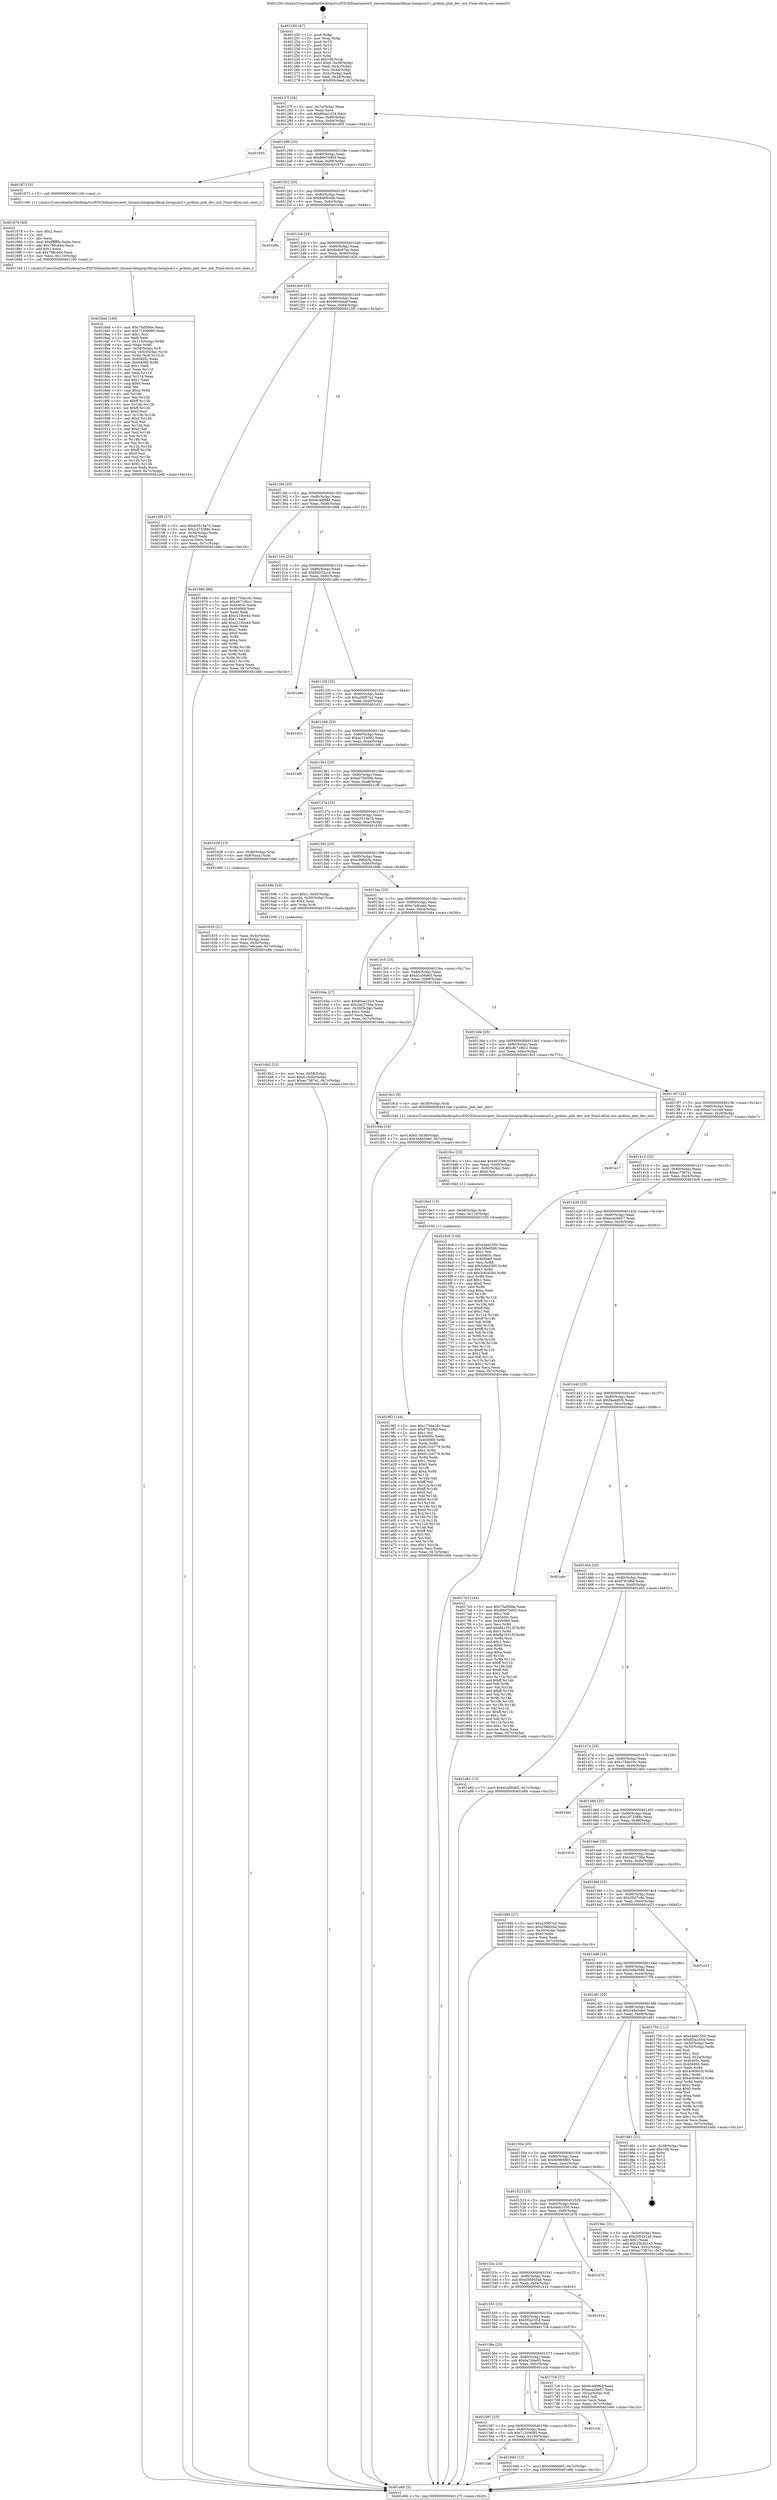 digraph "0x401250" {
  label = "0x401250 (/mnt/c/Users/mathe/Desktop/tcc/POCII/binaries/extr_linuxarchmipspcifixup-loongson3.c_pcibios_plat_dev_init_Final-ollvm.out::main(0))"
  labelloc = "t"
  node[shape=record]

  Entry [label="",width=0.3,height=0.3,shape=circle,fillcolor=black,style=filled]
  "0x40127f" [label="{
     0x40127f [26]\l
     | [instrs]\l
     &nbsp;&nbsp;0x40127f \<+3\>: mov -0x7c(%rbp),%eax\l
     &nbsp;&nbsp;0x401282 \<+2\>: mov %eax,%ecx\l
     &nbsp;&nbsp;0x401284 \<+6\>: sub $0x80ae1024,%ecx\l
     &nbsp;&nbsp;0x40128a \<+3\>: mov %eax,-0x80(%rbp)\l
     &nbsp;&nbsp;0x40128d \<+6\>: mov %ecx,-0x84(%rbp)\l
     &nbsp;&nbsp;0x401293 \<+6\>: je 0000000000401665 \<main+0x415\>\l
  }"]
  "0x401665" [label="{
     0x401665\l
  }", style=dashed]
  "0x401299" [label="{
     0x401299 [25]\l
     | [instrs]\l
     &nbsp;&nbsp;0x401299 \<+5\>: jmp 000000000040129e \<main+0x4e\>\l
     &nbsp;&nbsp;0x40129e \<+3\>: mov -0x80(%rbp),%eax\l
     &nbsp;&nbsp;0x4012a1 \<+5\>: sub $0x86d70d03,%eax\l
     &nbsp;&nbsp;0x4012a6 \<+6\>: mov %eax,-0x88(%rbp)\l
     &nbsp;&nbsp;0x4012ac \<+6\>: je 0000000000401873 \<main+0x623\>\l
  }"]
  Exit [label="",width=0.3,height=0.3,shape=circle,fillcolor=black,style=filled,peripheries=2]
  "0x401873" [label="{
     0x401873 [5]\l
     | [instrs]\l
     &nbsp;&nbsp;0x401873 \<+5\>: call 0000000000401160 \<next_i\>\l
     | [calls]\l
     &nbsp;&nbsp;0x401160 \{1\} (/mnt/c/Users/mathe/Desktop/tcc/POCII/binaries/extr_linuxarchmipspcifixup-loongson3.c_pcibios_plat_dev_init_Final-ollvm.out::next_i)\l
  }"]
  "0x4012b2" [label="{
     0x4012b2 [25]\l
     | [instrs]\l
     &nbsp;&nbsp;0x4012b2 \<+5\>: jmp 00000000004012b7 \<main+0x67\>\l
     &nbsp;&nbsp;0x4012b7 \<+3\>: mov -0x80(%rbp),%eax\l
     &nbsp;&nbsp;0x4012ba \<+5\>: sub $0x8bf064db,%eax\l
     &nbsp;&nbsp;0x4012bf \<+6\>: mov %eax,-0x8c(%rbp)\l
     &nbsp;&nbsp;0x4012c5 \<+6\>: je 0000000000401b9e \<main+0x94e\>\l
  }"]
  "0x4019f2" [label="{
     0x4019f2 [144]\l
     | [instrs]\l
     &nbsp;&nbsp;0x4019f2 \<+5\>: mov $0x175da16c,%eax\l
     &nbsp;&nbsp;0x4019f7 \<+5\>: mov $0xf7fc39bf,%esi\l
     &nbsp;&nbsp;0x4019fc \<+2\>: mov $0x1,%cl\l
     &nbsp;&nbsp;0x4019fe \<+7\>: mov 0x40405c,%edx\l
     &nbsp;&nbsp;0x401a05 \<+8\>: mov 0x404060,%r8d\l
     &nbsp;&nbsp;0x401a0d \<+3\>: mov %edx,%r9d\l
     &nbsp;&nbsp;0x401a10 \<+7\>: add $0x612cd779,%r9d\l
     &nbsp;&nbsp;0x401a17 \<+4\>: sub $0x1,%r9d\l
     &nbsp;&nbsp;0x401a1b \<+7\>: sub $0x612cd779,%r9d\l
     &nbsp;&nbsp;0x401a22 \<+4\>: imul %r9d,%edx\l
     &nbsp;&nbsp;0x401a26 \<+3\>: and $0x1,%edx\l
     &nbsp;&nbsp;0x401a29 \<+3\>: cmp $0x0,%edx\l
     &nbsp;&nbsp;0x401a2c \<+4\>: sete %r10b\l
     &nbsp;&nbsp;0x401a30 \<+4\>: cmp $0xa,%r8d\l
     &nbsp;&nbsp;0x401a34 \<+4\>: setl %r11b\l
     &nbsp;&nbsp;0x401a38 \<+3\>: mov %r10b,%bl\l
     &nbsp;&nbsp;0x401a3b \<+3\>: xor $0xff,%bl\l
     &nbsp;&nbsp;0x401a3e \<+3\>: mov %r11b,%r14b\l
     &nbsp;&nbsp;0x401a41 \<+4\>: xor $0xff,%r14b\l
     &nbsp;&nbsp;0x401a45 \<+3\>: xor $0x0,%cl\l
     &nbsp;&nbsp;0x401a48 \<+3\>: mov %bl,%r15b\l
     &nbsp;&nbsp;0x401a4b \<+4\>: and $0x0,%r15b\l
     &nbsp;&nbsp;0x401a4f \<+3\>: and %cl,%r10b\l
     &nbsp;&nbsp;0x401a52 \<+3\>: mov %r14b,%r12b\l
     &nbsp;&nbsp;0x401a55 \<+4\>: and $0x0,%r12b\l
     &nbsp;&nbsp;0x401a59 \<+3\>: and %cl,%r11b\l
     &nbsp;&nbsp;0x401a5c \<+3\>: or %r10b,%r15b\l
     &nbsp;&nbsp;0x401a5f \<+3\>: or %r11b,%r12b\l
     &nbsp;&nbsp;0x401a62 \<+3\>: xor %r12b,%r15b\l
     &nbsp;&nbsp;0x401a65 \<+3\>: or %r14b,%bl\l
     &nbsp;&nbsp;0x401a68 \<+3\>: xor $0xff,%bl\l
     &nbsp;&nbsp;0x401a6b \<+3\>: or $0x0,%cl\l
     &nbsp;&nbsp;0x401a6e \<+2\>: and %cl,%bl\l
     &nbsp;&nbsp;0x401a70 \<+3\>: or %bl,%r15b\l
     &nbsp;&nbsp;0x401a73 \<+4\>: test $0x1,%r15b\l
     &nbsp;&nbsp;0x401a77 \<+3\>: cmovne %esi,%eax\l
     &nbsp;&nbsp;0x401a7a \<+3\>: mov %eax,-0x7c(%rbp)\l
     &nbsp;&nbsp;0x401a7d \<+5\>: jmp 0000000000401e6b \<main+0xc1b\>\l
  }"]
  "0x401b9e" [label="{
     0x401b9e\l
  }", style=dashed]
  "0x4012cb" [label="{
     0x4012cb [25]\l
     | [instrs]\l
     &nbsp;&nbsp;0x4012cb \<+5\>: jmp 00000000004012d0 \<main+0x80\>\l
     &nbsp;&nbsp;0x4012d0 \<+3\>: mov -0x80(%rbp),%eax\l
     &nbsp;&nbsp;0x4012d3 \<+5\>: sub $0x8eab67ee,%eax\l
     &nbsp;&nbsp;0x4012d8 \<+6\>: mov %eax,-0x90(%rbp)\l
     &nbsp;&nbsp;0x4012de \<+6\>: je 0000000000401d3d \<main+0xaed\>\l
  }"]
  "0x4019e3" [label="{
     0x4019e3 [15]\l
     | [instrs]\l
     &nbsp;&nbsp;0x4019e3 \<+4\>: mov -0x58(%rbp),%rdi\l
     &nbsp;&nbsp;0x4019e7 \<+6\>: mov %eax,-0x114(%rbp)\l
     &nbsp;&nbsp;0x4019ed \<+5\>: call 0000000000401030 \<free@plt\>\l
     | [calls]\l
     &nbsp;&nbsp;0x401030 \{1\} (unknown)\l
  }"]
  "0x401d3d" [label="{
     0x401d3d\l
  }", style=dashed]
  "0x4012e4" [label="{
     0x4012e4 [25]\l
     | [instrs]\l
     &nbsp;&nbsp;0x4012e4 \<+5\>: jmp 00000000004012e9 \<main+0x99\>\l
     &nbsp;&nbsp;0x4012e9 \<+3\>: mov -0x80(%rbp),%eax\l
     &nbsp;&nbsp;0x4012ec \<+5\>: sub $0x993cbeaf,%eax\l
     &nbsp;&nbsp;0x4012f1 \<+6\>: mov %eax,-0x94(%rbp)\l
     &nbsp;&nbsp;0x4012f7 \<+6\>: je 00000000004015f5 \<main+0x3a5\>\l
  }"]
  "0x4019cc" [label="{
     0x4019cc [23]\l
     | [instrs]\l
     &nbsp;&nbsp;0x4019cc \<+10\>: movabs $0x4020d6,%rdi\l
     &nbsp;&nbsp;0x4019d6 \<+3\>: mov %eax,-0x60(%rbp)\l
     &nbsp;&nbsp;0x4019d9 \<+3\>: mov -0x60(%rbp),%esi\l
     &nbsp;&nbsp;0x4019dc \<+2\>: mov $0x0,%al\l
     &nbsp;&nbsp;0x4019de \<+5\>: call 0000000000401040 \<printf@plt\>\l
     | [calls]\l
     &nbsp;&nbsp;0x401040 \{1\} (unknown)\l
  }"]
  "0x4015f5" [label="{
     0x4015f5 [27]\l
     | [instrs]\l
     &nbsp;&nbsp;0x4015f5 \<+5\>: mov $0xb5519a74,%eax\l
     &nbsp;&nbsp;0x4015fa \<+5\>: mov $0x1d73388c,%ecx\l
     &nbsp;&nbsp;0x4015ff \<+3\>: mov -0x34(%rbp),%edx\l
     &nbsp;&nbsp;0x401602 \<+3\>: cmp $0x2,%edx\l
     &nbsp;&nbsp;0x401605 \<+3\>: cmovne %ecx,%eax\l
     &nbsp;&nbsp;0x401608 \<+3\>: mov %eax,-0x7c(%rbp)\l
     &nbsp;&nbsp;0x40160b \<+5\>: jmp 0000000000401e6b \<main+0xc1b\>\l
  }"]
  "0x4012fd" [label="{
     0x4012fd [25]\l
     | [instrs]\l
     &nbsp;&nbsp;0x4012fd \<+5\>: jmp 0000000000401302 \<main+0xb2\>\l
     &nbsp;&nbsp;0x401302 \<+3\>: mov -0x80(%rbp),%eax\l
     &nbsp;&nbsp;0x401305 \<+5\>: sub $0x9c4d9f64,%eax\l
     &nbsp;&nbsp;0x40130a \<+6\>: mov %eax,-0x98(%rbp)\l
     &nbsp;&nbsp;0x401310 \<+6\>: je 000000000040196b \<main+0x71b\>\l
  }"]
  "0x401e6b" [label="{
     0x401e6b [5]\l
     | [instrs]\l
     &nbsp;&nbsp;0x401e6b \<+5\>: jmp 000000000040127f \<main+0x2f\>\l
  }"]
  "0x401250" [label="{
     0x401250 [47]\l
     | [instrs]\l
     &nbsp;&nbsp;0x401250 \<+1\>: push %rbp\l
     &nbsp;&nbsp;0x401251 \<+3\>: mov %rsp,%rbp\l
     &nbsp;&nbsp;0x401254 \<+2\>: push %r15\l
     &nbsp;&nbsp;0x401256 \<+2\>: push %r14\l
     &nbsp;&nbsp;0x401258 \<+2\>: push %r13\l
     &nbsp;&nbsp;0x40125a \<+2\>: push %r12\l
     &nbsp;&nbsp;0x40125c \<+1\>: push %rbx\l
     &nbsp;&nbsp;0x40125d \<+7\>: sub $0x108,%rsp\l
     &nbsp;&nbsp;0x401264 \<+7\>: movl $0x0,-0x38(%rbp)\l
     &nbsp;&nbsp;0x40126b \<+3\>: mov %edi,-0x3c(%rbp)\l
     &nbsp;&nbsp;0x40126e \<+4\>: mov %rsi,-0x48(%rbp)\l
     &nbsp;&nbsp;0x401272 \<+3\>: mov -0x3c(%rbp),%edi\l
     &nbsp;&nbsp;0x401275 \<+3\>: mov %edi,-0x34(%rbp)\l
     &nbsp;&nbsp;0x401278 \<+7\>: movl $0x993cbeaf,-0x7c(%rbp)\l
  }"]
  "0x4015a0" [label="{
     0x4015a0\l
  }", style=dashed]
  "0x40196b" [label="{
     0x40196b [88]\l
     | [instrs]\l
     &nbsp;&nbsp;0x40196b \<+5\>: mov $0x175da16c,%eax\l
     &nbsp;&nbsp;0x401970 \<+5\>: mov $0xd6719bc1,%ecx\l
     &nbsp;&nbsp;0x401975 \<+7\>: mov 0x40405c,%edx\l
     &nbsp;&nbsp;0x40197c \<+7\>: mov 0x404060,%esi\l
     &nbsp;&nbsp;0x401983 \<+2\>: mov %edx,%edi\l
     &nbsp;&nbsp;0x401985 \<+6\>: sub $0xc219ce44,%edi\l
     &nbsp;&nbsp;0x40198b \<+3\>: sub $0x1,%edi\l
     &nbsp;&nbsp;0x40198e \<+6\>: add $0xc219ce44,%edi\l
     &nbsp;&nbsp;0x401994 \<+3\>: imul %edi,%edx\l
     &nbsp;&nbsp;0x401997 \<+3\>: and $0x1,%edx\l
     &nbsp;&nbsp;0x40199a \<+3\>: cmp $0x0,%edx\l
     &nbsp;&nbsp;0x40199d \<+4\>: sete %r8b\l
     &nbsp;&nbsp;0x4019a1 \<+3\>: cmp $0xa,%esi\l
     &nbsp;&nbsp;0x4019a4 \<+4\>: setl %r9b\l
     &nbsp;&nbsp;0x4019a8 \<+3\>: mov %r8b,%r10b\l
     &nbsp;&nbsp;0x4019ab \<+3\>: and %r9b,%r10b\l
     &nbsp;&nbsp;0x4019ae \<+3\>: xor %r9b,%r8b\l
     &nbsp;&nbsp;0x4019b1 \<+3\>: or %r8b,%r10b\l
     &nbsp;&nbsp;0x4019b4 \<+4\>: test $0x1,%r10b\l
     &nbsp;&nbsp;0x4019b8 \<+3\>: cmovne %ecx,%eax\l
     &nbsp;&nbsp;0x4019bb \<+3\>: mov %eax,-0x7c(%rbp)\l
     &nbsp;&nbsp;0x4019be \<+5\>: jmp 0000000000401e6b \<main+0xc1b\>\l
  }"]
  "0x401316" [label="{
     0x401316 [25]\l
     | [instrs]\l
     &nbsp;&nbsp;0x401316 \<+5\>: jmp 000000000040131b \<main+0xcb\>\l
     &nbsp;&nbsp;0x40131b \<+3\>: mov -0x80(%rbp),%eax\l
     &nbsp;&nbsp;0x40131e \<+5\>: sub $0x9d252cca,%eax\l
     &nbsp;&nbsp;0x401323 \<+6\>: mov %eax,-0x9c(%rbp)\l
     &nbsp;&nbsp;0x401329 \<+6\>: je 0000000000401a8e \<main+0x83e\>\l
  }"]
  "0x401940" [label="{
     0x401940 [12]\l
     | [instrs]\l
     &nbsp;&nbsp;0x401940 \<+7\>: movl $0x40869d65,-0x7c(%rbp)\l
     &nbsp;&nbsp;0x401947 \<+5\>: jmp 0000000000401e6b \<main+0xc1b\>\l
  }"]
  "0x401a8e" [label="{
     0x401a8e\l
  }", style=dashed]
  "0x40132f" [label="{
     0x40132f [25]\l
     | [instrs]\l
     &nbsp;&nbsp;0x40132f \<+5\>: jmp 0000000000401334 \<main+0xe4\>\l
     &nbsp;&nbsp;0x401334 \<+3\>: mov -0x80(%rbp),%eax\l
     &nbsp;&nbsp;0x401337 \<+5\>: sub $0xa30f07e2,%eax\l
     &nbsp;&nbsp;0x40133c \<+6\>: mov %eax,-0xa0(%rbp)\l
     &nbsp;&nbsp;0x401342 \<+6\>: je 0000000000401d31 \<main+0xae1\>\l
  }"]
  "0x401587" [label="{
     0x401587 [25]\l
     | [instrs]\l
     &nbsp;&nbsp;0x401587 \<+5\>: jmp 000000000040158c \<main+0x33c\>\l
     &nbsp;&nbsp;0x40158c \<+3\>: mov -0x80(%rbp),%eax\l
     &nbsp;&nbsp;0x40158f \<+5\>: sub $0x71209085,%eax\l
     &nbsp;&nbsp;0x401594 \<+6\>: mov %eax,-0x100(%rbp)\l
     &nbsp;&nbsp;0x40159a \<+6\>: je 0000000000401940 \<main+0x6f0\>\l
  }"]
  "0x401d31" [label="{
     0x401d31\l
  }", style=dashed]
  "0x401348" [label="{
     0x401348 [25]\l
     | [instrs]\l
     &nbsp;&nbsp;0x401348 \<+5\>: jmp 000000000040134d \<main+0xfd\>\l
     &nbsp;&nbsp;0x40134d \<+3\>: mov -0x80(%rbp),%eax\l
     &nbsp;&nbsp;0x401350 \<+5\>: sub $0xac724092,%eax\l
     &nbsp;&nbsp;0x401355 \<+6\>: mov %eax,-0xa4(%rbp)\l
     &nbsp;&nbsp;0x40135b \<+6\>: je 0000000000401bf6 \<main+0x9a6\>\l
  }"]
  "0x401ccb" [label="{
     0x401ccb\l
  }", style=dashed]
  "0x401bf6" [label="{
     0x401bf6\l
  }", style=dashed]
  "0x401361" [label="{
     0x401361 [25]\l
     | [instrs]\l
     &nbsp;&nbsp;0x401361 \<+5\>: jmp 0000000000401366 \<main+0x116\>\l
     &nbsp;&nbsp;0x401366 \<+3\>: mov -0x80(%rbp),%eax\l
     &nbsp;&nbsp;0x401369 \<+5\>: sub $0xb0794594,%eax\l
     &nbsp;&nbsp;0x40136e \<+6\>: mov %eax,-0xa8(%rbp)\l
     &nbsp;&nbsp;0x401374 \<+6\>: je 0000000000401cf6 \<main+0xaa6\>\l
  }"]
  "0x4018a0" [label="{
     0x4018a0 [160]\l
     | [instrs]\l
     &nbsp;&nbsp;0x4018a0 \<+5\>: mov $0x75af56be,%ecx\l
     &nbsp;&nbsp;0x4018a5 \<+5\>: mov $0x71209085,%edx\l
     &nbsp;&nbsp;0x4018aa \<+3\>: mov $0x1,%sil\l
     &nbsp;&nbsp;0x4018ad \<+2\>: xor %edi,%edi\l
     &nbsp;&nbsp;0x4018af \<+7\>: mov -0x110(%rbp),%r8d\l
     &nbsp;&nbsp;0x4018b6 \<+4\>: imul %eax,%r8d\l
     &nbsp;&nbsp;0x4018ba \<+4\>: mov -0x58(%rbp),%r9\l
     &nbsp;&nbsp;0x4018be \<+4\>: movslq -0x5c(%rbp),%r10\l
     &nbsp;&nbsp;0x4018c2 \<+4\>: mov %r8d,(%r9,%r10,4)\l
     &nbsp;&nbsp;0x4018c6 \<+7\>: mov 0x40405c,%eax\l
     &nbsp;&nbsp;0x4018cd \<+8\>: mov 0x404060,%r8d\l
     &nbsp;&nbsp;0x4018d5 \<+3\>: sub $0x1,%edi\l
     &nbsp;&nbsp;0x4018d8 \<+3\>: mov %eax,%r11d\l
     &nbsp;&nbsp;0x4018db \<+3\>: add %edi,%r11d\l
     &nbsp;&nbsp;0x4018de \<+4\>: imul %r11d,%eax\l
     &nbsp;&nbsp;0x4018e2 \<+3\>: and $0x1,%eax\l
     &nbsp;&nbsp;0x4018e5 \<+3\>: cmp $0x0,%eax\l
     &nbsp;&nbsp;0x4018e8 \<+3\>: sete %bl\l
     &nbsp;&nbsp;0x4018eb \<+4\>: cmp $0xa,%r8d\l
     &nbsp;&nbsp;0x4018ef \<+4\>: setl %r14b\l
     &nbsp;&nbsp;0x4018f3 \<+3\>: mov %bl,%r15b\l
     &nbsp;&nbsp;0x4018f6 \<+4\>: xor $0xff,%r15b\l
     &nbsp;&nbsp;0x4018fa \<+3\>: mov %r14b,%r12b\l
     &nbsp;&nbsp;0x4018fd \<+4\>: xor $0xff,%r12b\l
     &nbsp;&nbsp;0x401901 \<+4\>: xor $0x0,%sil\l
     &nbsp;&nbsp;0x401905 \<+3\>: mov %r15b,%r13b\l
     &nbsp;&nbsp;0x401908 \<+4\>: and $0x0,%r13b\l
     &nbsp;&nbsp;0x40190c \<+3\>: and %sil,%bl\l
     &nbsp;&nbsp;0x40190f \<+3\>: mov %r12b,%al\l
     &nbsp;&nbsp;0x401912 \<+2\>: and $0x0,%al\l
     &nbsp;&nbsp;0x401914 \<+3\>: and %sil,%r14b\l
     &nbsp;&nbsp;0x401917 \<+3\>: or %bl,%r13b\l
     &nbsp;&nbsp;0x40191a \<+3\>: or %r14b,%al\l
     &nbsp;&nbsp;0x40191d \<+3\>: xor %al,%r13b\l
     &nbsp;&nbsp;0x401920 \<+3\>: or %r12b,%r15b\l
     &nbsp;&nbsp;0x401923 \<+4\>: xor $0xff,%r15b\l
     &nbsp;&nbsp;0x401927 \<+4\>: or $0x0,%sil\l
     &nbsp;&nbsp;0x40192b \<+3\>: and %sil,%r15b\l
     &nbsp;&nbsp;0x40192e \<+3\>: or %r15b,%r13b\l
     &nbsp;&nbsp;0x401931 \<+4\>: test $0x1,%r13b\l
     &nbsp;&nbsp;0x401935 \<+3\>: cmovne %edx,%ecx\l
     &nbsp;&nbsp;0x401938 \<+3\>: mov %ecx,-0x7c(%rbp)\l
     &nbsp;&nbsp;0x40193b \<+5\>: jmp 0000000000401e6b \<main+0xc1b\>\l
  }"]
  "0x401cf6" [label="{
     0x401cf6\l
  }", style=dashed]
  "0x40137a" [label="{
     0x40137a [25]\l
     | [instrs]\l
     &nbsp;&nbsp;0x40137a \<+5\>: jmp 000000000040137f \<main+0x12f\>\l
     &nbsp;&nbsp;0x40137f \<+3\>: mov -0x80(%rbp),%eax\l
     &nbsp;&nbsp;0x401382 \<+5\>: sub $0xb5519a74,%eax\l
     &nbsp;&nbsp;0x401387 \<+6\>: mov %eax,-0xac(%rbp)\l
     &nbsp;&nbsp;0x40138d \<+6\>: je 0000000000401628 \<main+0x3d8\>\l
  }"]
  "0x401878" [label="{
     0x401878 [40]\l
     | [instrs]\l
     &nbsp;&nbsp;0x401878 \<+5\>: mov $0x2,%ecx\l
     &nbsp;&nbsp;0x40187d \<+1\>: cltd\l
     &nbsp;&nbsp;0x40187e \<+2\>: idiv %ecx\l
     &nbsp;&nbsp;0x401880 \<+6\>: imul $0xfffffffe,%edx,%ecx\l
     &nbsp;&nbsp;0x401886 \<+6\>: add $0x796cd44,%ecx\l
     &nbsp;&nbsp;0x40188c \<+3\>: add $0x1,%ecx\l
     &nbsp;&nbsp;0x40188f \<+6\>: sub $0x796cd44,%ecx\l
     &nbsp;&nbsp;0x401895 \<+6\>: mov %ecx,-0x110(%rbp)\l
     &nbsp;&nbsp;0x40189b \<+5\>: call 0000000000401160 \<next_i\>\l
     | [calls]\l
     &nbsp;&nbsp;0x401160 \{1\} (/mnt/c/Users/mathe/Desktop/tcc/POCII/binaries/extr_linuxarchmipspcifixup-loongson3.c_pcibios_plat_dev_init_Final-ollvm.out::next_i)\l
  }"]
  "0x401628" [label="{
     0x401628 [13]\l
     | [instrs]\l
     &nbsp;&nbsp;0x401628 \<+4\>: mov -0x48(%rbp),%rax\l
     &nbsp;&nbsp;0x40162c \<+4\>: mov 0x8(%rax),%rdi\l
     &nbsp;&nbsp;0x401630 \<+5\>: call 0000000000401060 \<atoi@plt\>\l
     | [calls]\l
     &nbsp;&nbsp;0x401060 \{1\} (unknown)\l
  }"]
  "0x401393" [label="{
     0x401393 [25]\l
     | [instrs]\l
     &nbsp;&nbsp;0x401393 \<+5\>: jmp 0000000000401398 \<main+0x148\>\l
     &nbsp;&nbsp;0x401398 \<+3\>: mov -0x80(%rbp),%eax\l
     &nbsp;&nbsp;0x40139b \<+5\>: sub $0xc39fd20a,%eax\l
     &nbsp;&nbsp;0x4013a0 \<+6\>: mov %eax,-0xb0(%rbp)\l
     &nbsp;&nbsp;0x4013a6 \<+6\>: je 000000000040169b \<main+0x44b\>\l
  }"]
  "0x401635" [label="{
     0x401635 [21]\l
     | [instrs]\l
     &nbsp;&nbsp;0x401635 \<+3\>: mov %eax,-0x4c(%rbp)\l
     &nbsp;&nbsp;0x401638 \<+3\>: mov -0x4c(%rbp),%eax\l
     &nbsp;&nbsp;0x40163b \<+3\>: mov %eax,-0x30(%rbp)\l
     &nbsp;&nbsp;0x40163e \<+7\>: movl $0xc7e8caed,-0x7c(%rbp)\l
     &nbsp;&nbsp;0x401645 \<+5\>: jmp 0000000000401e6b \<main+0xc1b\>\l
  }"]
  "0x40156e" [label="{
     0x40156e [25]\l
     | [instrs]\l
     &nbsp;&nbsp;0x40156e \<+5\>: jmp 0000000000401573 \<main+0x323\>\l
     &nbsp;&nbsp;0x401573 \<+3\>: mov -0x80(%rbp),%eax\l
     &nbsp;&nbsp;0x401576 \<+5\>: sub $0x6a7d4e95,%eax\l
     &nbsp;&nbsp;0x40157b \<+6\>: mov %eax,-0xfc(%rbp)\l
     &nbsp;&nbsp;0x401581 \<+6\>: je 0000000000401ccb \<main+0xa7b\>\l
  }"]
  "0x40169b" [label="{
     0x40169b [23]\l
     | [instrs]\l
     &nbsp;&nbsp;0x40169b \<+7\>: movl $0x1,-0x50(%rbp)\l
     &nbsp;&nbsp;0x4016a2 \<+4\>: movslq -0x50(%rbp),%rax\l
     &nbsp;&nbsp;0x4016a6 \<+4\>: shl $0x2,%rax\l
     &nbsp;&nbsp;0x4016aa \<+3\>: mov %rax,%rdi\l
     &nbsp;&nbsp;0x4016ad \<+5\>: call 0000000000401050 \<malloc@plt\>\l
     | [calls]\l
     &nbsp;&nbsp;0x401050 \{1\} (unknown)\l
  }"]
  "0x4013ac" [label="{
     0x4013ac [25]\l
     | [instrs]\l
     &nbsp;&nbsp;0x4013ac \<+5\>: jmp 00000000004013b1 \<main+0x161\>\l
     &nbsp;&nbsp;0x4013b1 \<+3\>: mov -0x80(%rbp),%eax\l
     &nbsp;&nbsp;0x4013b4 \<+5\>: sub $0xc7e8caed,%eax\l
     &nbsp;&nbsp;0x4013b9 \<+6\>: mov %eax,-0xb4(%rbp)\l
     &nbsp;&nbsp;0x4013bf \<+6\>: je 000000000040164a \<main+0x3fa\>\l
  }"]
  "0x4017c8" [label="{
     0x4017c8 [27]\l
     | [instrs]\l
     &nbsp;&nbsp;0x4017c8 \<+5\>: mov $0x9c4d9f64,%eax\l
     &nbsp;&nbsp;0x4017cd \<+5\>: mov $0xeca2bb57,%ecx\l
     &nbsp;&nbsp;0x4017d2 \<+3\>: mov -0x2a(%rbp),%dl\l
     &nbsp;&nbsp;0x4017d5 \<+3\>: test $0x1,%dl\l
     &nbsp;&nbsp;0x4017d8 \<+3\>: cmovne %ecx,%eax\l
     &nbsp;&nbsp;0x4017db \<+3\>: mov %eax,-0x7c(%rbp)\l
     &nbsp;&nbsp;0x4017de \<+5\>: jmp 0000000000401e6b \<main+0xc1b\>\l
  }"]
  "0x40164a" [label="{
     0x40164a [27]\l
     | [instrs]\l
     &nbsp;&nbsp;0x40164a \<+5\>: mov $0x80ae1024,%eax\l
     &nbsp;&nbsp;0x40164f \<+5\>: mov $0x2ab2736a,%ecx\l
     &nbsp;&nbsp;0x401654 \<+3\>: mov -0x30(%rbp),%edx\l
     &nbsp;&nbsp;0x401657 \<+3\>: cmp $0x1,%edx\l
     &nbsp;&nbsp;0x40165a \<+3\>: cmovl %ecx,%eax\l
     &nbsp;&nbsp;0x40165d \<+3\>: mov %eax,-0x7c(%rbp)\l
     &nbsp;&nbsp;0x401660 \<+5\>: jmp 0000000000401e6b \<main+0xc1b\>\l
  }"]
  "0x4013c5" [label="{
     0x4013c5 [25]\l
     | [instrs]\l
     &nbsp;&nbsp;0x4013c5 \<+5\>: jmp 00000000004013ca \<main+0x17a\>\l
     &nbsp;&nbsp;0x4013ca \<+3\>: mov -0x80(%rbp),%eax\l
     &nbsp;&nbsp;0x4013cd \<+5\>: sub $0xd1a56465,%eax\l
     &nbsp;&nbsp;0x4013d2 \<+6\>: mov %eax,-0xb8(%rbp)\l
     &nbsp;&nbsp;0x4013d8 \<+6\>: je 0000000000401d4e \<main+0xafe\>\l
  }"]
  "0x401555" [label="{
     0x401555 [25]\l
     | [instrs]\l
     &nbsp;&nbsp;0x401555 \<+5\>: jmp 000000000040155a \<main+0x30a\>\l
     &nbsp;&nbsp;0x40155a \<+3\>: mov -0x80(%rbp),%eax\l
     &nbsp;&nbsp;0x40155d \<+5\>: sub $0x5f3a1054,%eax\l
     &nbsp;&nbsp;0x401562 \<+6\>: mov %eax,-0xf8(%rbp)\l
     &nbsp;&nbsp;0x401568 \<+6\>: je 00000000004017c8 \<main+0x578\>\l
  }"]
  "0x401d4e" [label="{
     0x401d4e [19]\l
     | [instrs]\l
     &nbsp;&nbsp;0x401d4e \<+7\>: movl $0x0,-0x38(%rbp)\l
     &nbsp;&nbsp;0x401d55 \<+7\>: movl $0x34dd3de0,-0x7c(%rbp)\l
     &nbsp;&nbsp;0x401d5c \<+5\>: jmp 0000000000401e6b \<main+0xc1b\>\l
  }"]
  "0x4013de" [label="{
     0x4013de [25]\l
     | [instrs]\l
     &nbsp;&nbsp;0x4013de \<+5\>: jmp 00000000004013e3 \<main+0x193\>\l
     &nbsp;&nbsp;0x4013e3 \<+3\>: mov -0x80(%rbp),%eax\l
     &nbsp;&nbsp;0x4013e6 \<+5\>: sub $0xd6719bc1,%eax\l
     &nbsp;&nbsp;0x4013eb \<+6\>: mov %eax,-0xbc(%rbp)\l
     &nbsp;&nbsp;0x4013f1 \<+6\>: je 00000000004019c3 \<main+0x773\>\l
  }"]
  "0x401b14" [label="{
     0x401b14\l
  }", style=dashed]
  "0x4019c3" [label="{
     0x4019c3 [9]\l
     | [instrs]\l
     &nbsp;&nbsp;0x4019c3 \<+4\>: mov -0x58(%rbp),%rdi\l
     &nbsp;&nbsp;0x4019c7 \<+5\>: call 0000000000401240 \<pcibios_plat_dev_init\>\l
     | [calls]\l
     &nbsp;&nbsp;0x401240 \{1\} (/mnt/c/Users/mathe/Desktop/tcc/POCII/binaries/extr_linuxarchmipspcifixup-loongson3.c_pcibios_plat_dev_init_Final-ollvm.out::pcibios_plat_dev_init)\l
  }"]
  "0x4013f7" [label="{
     0x4013f7 [25]\l
     | [instrs]\l
     &nbsp;&nbsp;0x4013f7 \<+5\>: jmp 00000000004013fc \<main+0x1ac\>\l
     &nbsp;&nbsp;0x4013fc \<+3\>: mov -0x80(%rbp),%eax\l
     &nbsp;&nbsp;0x4013ff \<+5\>: sub $0xe31cc1ed,%eax\l
     &nbsp;&nbsp;0x401404 \<+6\>: mov %eax,-0xc0(%rbp)\l
     &nbsp;&nbsp;0x40140a \<+6\>: je 0000000000401e17 \<main+0xbc7\>\l
  }"]
  "0x40153c" [label="{
     0x40153c [25]\l
     | [instrs]\l
     &nbsp;&nbsp;0x40153c \<+5\>: jmp 0000000000401541 \<main+0x2f1\>\l
     &nbsp;&nbsp;0x401541 \<+3\>: mov -0x80(%rbp),%eax\l
     &nbsp;&nbsp;0x401544 \<+5\>: sub $0x45dd45ad,%eax\l
     &nbsp;&nbsp;0x401549 \<+6\>: mov %eax,-0xf4(%rbp)\l
     &nbsp;&nbsp;0x40154f \<+6\>: je 0000000000401b14 \<main+0x8c4\>\l
  }"]
  "0x401e17" [label="{
     0x401e17\l
  }", style=dashed]
  "0x401410" [label="{
     0x401410 [25]\l
     | [instrs]\l
     &nbsp;&nbsp;0x401410 \<+5\>: jmp 0000000000401415 \<main+0x1c5\>\l
     &nbsp;&nbsp;0x401415 \<+3\>: mov -0x80(%rbp),%eax\l
     &nbsp;&nbsp;0x401418 \<+5\>: sub $0xec7387e1,%eax\l
     &nbsp;&nbsp;0x40141d \<+6\>: mov %eax,-0xc4(%rbp)\l
     &nbsp;&nbsp;0x401423 \<+6\>: je 00000000004016c9 \<main+0x479\>\l
  }"]
  "0x401d76" [label="{
     0x401d76\l
  }", style=dashed]
  "0x4016c9" [label="{
     0x4016c9 [144]\l
     | [instrs]\l
     &nbsp;&nbsp;0x4016c9 \<+5\>: mov $0x44eb1550,%eax\l
     &nbsp;&nbsp;0x4016ce \<+5\>: mov $0x30fe0586,%ecx\l
     &nbsp;&nbsp;0x4016d3 \<+2\>: mov $0x1,%dl\l
     &nbsp;&nbsp;0x4016d5 \<+7\>: mov 0x40405c,%esi\l
     &nbsp;&nbsp;0x4016dc \<+7\>: mov 0x404060,%edi\l
     &nbsp;&nbsp;0x4016e3 \<+3\>: mov %esi,%r8d\l
     &nbsp;&nbsp;0x4016e6 \<+7\>: add $0x3c6cd3b0,%r8d\l
     &nbsp;&nbsp;0x4016ed \<+4\>: sub $0x1,%r8d\l
     &nbsp;&nbsp;0x4016f1 \<+7\>: sub $0x3c6cd3b0,%r8d\l
     &nbsp;&nbsp;0x4016f8 \<+4\>: imul %r8d,%esi\l
     &nbsp;&nbsp;0x4016fc \<+3\>: and $0x1,%esi\l
     &nbsp;&nbsp;0x4016ff \<+3\>: cmp $0x0,%esi\l
     &nbsp;&nbsp;0x401702 \<+4\>: sete %r9b\l
     &nbsp;&nbsp;0x401706 \<+3\>: cmp $0xa,%edi\l
     &nbsp;&nbsp;0x401709 \<+4\>: setl %r10b\l
     &nbsp;&nbsp;0x40170d \<+3\>: mov %r9b,%r11b\l
     &nbsp;&nbsp;0x401710 \<+4\>: xor $0xff,%r11b\l
     &nbsp;&nbsp;0x401714 \<+3\>: mov %r10b,%bl\l
     &nbsp;&nbsp;0x401717 \<+3\>: xor $0xff,%bl\l
     &nbsp;&nbsp;0x40171a \<+3\>: xor $0x1,%dl\l
     &nbsp;&nbsp;0x40171d \<+3\>: mov %r11b,%r14b\l
     &nbsp;&nbsp;0x401720 \<+4\>: and $0xff,%r14b\l
     &nbsp;&nbsp;0x401724 \<+3\>: and %dl,%r9b\l
     &nbsp;&nbsp;0x401727 \<+3\>: mov %bl,%r15b\l
     &nbsp;&nbsp;0x40172a \<+4\>: and $0xff,%r15b\l
     &nbsp;&nbsp;0x40172e \<+3\>: and %dl,%r10b\l
     &nbsp;&nbsp;0x401731 \<+3\>: or %r9b,%r14b\l
     &nbsp;&nbsp;0x401734 \<+3\>: or %r10b,%r15b\l
     &nbsp;&nbsp;0x401737 \<+3\>: xor %r15b,%r14b\l
     &nbsp;&nbsp;0x40173a \<+3\>: or %bl,%r11b\l
     &nbsp;&nbsp;0x40173d \<+4\>: xor $0xff,%r11b\l
     &nbsp;&nbsp;0x401741 \<+3\>: or $0x1,%dl\l
     &nbsp;&nbsp;0x401744 \<+3\>: and %dl,%r11b\l
     &nbsp;&nbsp;0x401747 \<+3\>: or %r11b,%r14b\l
     &nbsp;&nbsp;0x40174a \<+4\>: test $0x1,%r14b\l
     &nbsp;&nbsp;0x40174e \<+3\>: cmovne %ecx,%eax\l
     &nbsp;&nbsp;0x401751 \<+3\>: mov %eax,-0x7c(%rbp)\l
     &nbsp;&nbsp;0x401754 \<+5\>: jmp 0000000000401e6b \<main+0xc1b\>\l
  }"]
  "0x401429" [label="{
     0x401429 [25]\l
     | [instrs]\l
     &nbsp;&nbsp;0x401429 \<+5\>: jmp 000000000040142e \<main+0x1de\>\l
     &nbsp;&nbsp;0x40142e \<+3\>: mov -0x80(%rbp),%eax\l
     &nbsp;&nbsp;0x401431 \<+5\>: sub $0xeca2bb57,%eax\l
     &nbsp;&nbsp;0x401436 \<+6\>: mov %eax,-0xc8(%rbp)\l
     &nbsp;&nbsp;0x40143c \<+6\>: je 00000000004017e3 \<main+0x593\>\l
  }"]
  "0x401523" [label="{
     0x401523 [25]\l
     | [instrs]\l
     &nbsp;&nbsp;0x401523 \<+5\>: jmp 0000000000401528 \<main+0x2d8\>\l
     &nbsp;&nbsp;0x401528 \<+3\>: mov -0x80(%rbp),%eax\l
     &nbsp;&nbsp;0x40152b \<+5\>: sub $0x44eb1550,%eax\l
     &nbsp;&nbsp;0x401530 \<+6\>: mov %eax,-0xf0(%rbp)\l
     &nbsp;&nbsp;0x401536 \<+6\>: je 0000000000401d76 \<main+0xb26\>\l
  }"]
  "0x4017e3" [label="{
     0x4017e3 [144]\l
     | [instrs]\l
     &nbsp;&nbsp;0x4017e3 \<+5\>: mov $0x75af56be,%eax\l
     &nbsp;&nbsp;0x4017e8 \<+5\>: mov $0x86d70d03,%ecx\l
     &nbsp;&nbsp;0x4017ed \<+2\>: mov $0x1,%dl\l
     &nbsp;&nbsp;0x4017ef \<+7\>: mov 0x40405c,%esi\l
     &nbsp;&nbsp;0x4017f6 \<+7\>: mov 0x404060,%edi\l
     &nbsp;&nbsp;0x4017fd \<+3\>: mov %esi,%r8d\l
     &nbsp;&nbsp;0x401800 \<+7\>: add $0x8a15515f,%r8d\l
     &nbsp;&nbsp;0x401807 \<+4\>: sub $0x1,%r8d\l
     &nbsp;&nbsp;0x40180b \<+7\>: sub $0x8a15515f,%r8d\l
     &nbsp;&nbsp;0x401812 \<+4\>: imul %r8d,%esi\l
     &nbsp;&nbsp;0x401816 \<+3\>: and $0x1,%esi\l
     &nbsp;&nbsp;0x401819 \<+3\>: cmp $0x0,%esi\l
     &nbsp;&nbsp;0x40181c \<+4\>: sete %r9b\l
     &nbsp;&nbsp;0x401820 \<+3\>: cmp $0xa,%edi\l
     &nbsp;&nbsp;0x401823 \<+4\>: setl %r10b\l
     &nbsp;&nbsp;0x401827 \<+3\>: mov %r9b,%r11b\l
     &nbsp;&nbsp;0x40182a \<+4\>: xor $0xff,%r11b\l
     &nbsp;&nbsp;0x40182e \<+3\>: mov %r10b,%bl\l
     &nbsp;&nbsp;0x401831 \<+3\>: xor $0xff,%bl\l
     &nbsp;&nbsp;0x401834 \<+3\>: xor $0x1,%dl\l
     &nbsp;&nbsp;0x401837 \<+3\>: mov %r11b,%r14b\l
     &nbsp;&nbsp;0x40183a \<+4\>: and $0xff,%r14b\l
     &nbsp;&nbsp;0x40183e \<+3\>: and %dl,%r9b\l
     &nbsp;&nbsp;0x401841 \<+3\>: mov %bl,%r15b\l
     &nbsp;&nbsp;0x401844 \<+4\>: and $0xff,%r15b\l
     &nbsp;&nbsp;0x401848 \<+3\>: and %dl,%r10b\l
     &nbsp;&nbsp;0x40184b \<+3\>: or %r9b,%r14b\l
     &nbsp;&nbsp;0x40184e \<+3\>: or %r10b,%r15b\l
     &nbsp;&nbsp;0x401851 \<+3\>: xor %r15b,%r14b\l
     &nbsp;&nbsp;0x401854 \<+3\>: or %bl,%r11b\l
     &nbsp;&nbsp;0x401857 \<+4\>: xor $0xff,%r11b\l
     &nbsp;&nbsp;0x40185b \<+3\>: or $0x1,%dl\l
     &nbsp;&nbsp;0x40185e \<+3\>: and %dl,%r11b\l
     &nbsp;&nbsp;0x401861 \<+3\>: or %r11b,%r14b\l
     &nbsp;&nbsp;0x401864 \<+4\>: test $0x1,%r14b\l
     &nbsp;&nbsp;0x401868 \<+3\>: cmovne %ecx,%eax\l
     &nbsp;&nbsp;0x40186b \<+3\>: mov %eax,-0x7c(%rbp)\l
     &nbsp;&nbsp;0x40186e \<+5\>: jmp 0000000000401e6b \<main+0xc1b\>\l
  }"]
  "0x401442" [label="{
     0x401442 [25]\l
     | [instrs]\l
     &nbsp;&nbsp;0x401442 \<+5\>: jmp 0000000000401447 \<main+0x1f7\>\l
     &nbsp;&nbsp;0x401447 \<+3\>: mov -0x80(%rbp),%eax\l
     &nbsp;&nbsp;0x40144a \<+5\>: sub $0xf4eedf26,%eax\l
     &nbsp;&nbsp;0x40144f \<+6\>: mov %eax,-0xcc(%rbp)\l
     &nbsp;&nbsp;0x401455 \<+6\>: je 0000000000401abc \<main+0x86c\>\l
  }"]
  "0x40194c" [label="{
     0x40194c [31]\l
     | [instrs]\l
     &nbsp;&nbsp;0x40194c \<+3\>: mov -0x5c(%rbp),%eax\l
     &nbsp;&nbsp;0x40194f \<+5\>: sub $0x25b2b1a5,%eax\l
     &nbsp;&nbsp;0x401954 \<+3\>: add $0x1,%eax\l
     &nbsp;&nbsp;0x401957 \<+5\>: add $0x25b2b1a5,%eax\l
     &nbsp;&nbsp;0x40195c \<+3\>: mov %eax,-0x5c(%rbp)\l
     &nbsp;&nbsp;0x40195f \<+7\>: movl $0xec7387e1,-0x7c(%rbp)\l
     &nbsp;&nbsp;0x401966 \<+5\>: jmp 0000000000401e6b \<main+0xc1b\>\l
  }"]
  "0x401abc" [label="{
     0x401abc\l
  }", style=dashed]
  "0x40145b" [label="{
     0x40145b [25]\l
     | [instrs]\l
     &nbsp;&nbsp;0x40145b \<+5\>: jmp 0000000000401460 \<main+0x210\>\l
     &nbsp;&nbsp;0x401460 \<+3\>: mov -0x80(%rbp),%eax\l
     &nbsp;&nbsp;0x401463 \<+5\>: sub $0xf7fc39bf,%eax\l
     &nbsp;&nbsp;0x401468 \<+6\>: mov %eax,-0xd0(%rbp)\l
     &nbsp;&nbsp;0x40146e \<+6\>: je 0000000000401a82 \<main+0x832\>\l
  }"]
  "0x40150a" [label="{
     0x40150a [25]\l
     | [instrs]\l
     &nbsp;&nbsp;0x40150a \<+5\>: jmp 000000000040150f \<main+0x2bf\>\l
     &nbsp;&nbsp;0x40150f \<+3\>: mov -0x80(%rbp),%eax\l
     &nbsp;&nbsp;0x401512 \<+5\>: sub $0x40869d65,%eax\l
     &nbsp;&nbsp;0x401517 \<+6\>: mov %eax,-0xec(%rbp)\l
     &nbsp;&nbsp;0x40151d \<+6\>: je 000000000040194c \<main+0x6fc\>\l
  }"]
  "0x401a82" [label="{
     0x401a82 [12]\l
     | [instrs]\l
     &nbsp;&nbsp;0x401a82 \<+7\>: movl $0xd1a56465,-0x7c(%rbp)\l
     &nbsp;&nbsp;0x401a89 \<+5\>: jmp 0000000000401e6b \<main+0xc1b\>\l
  }"]
  "0x401474" [label="{
     0x401474 [25]\l
     | [instrs]\l
     &nbsp;&nbsp;0x401474 \<+5\>: jmp 0000000000401479 \<main+0x229\>\l
     &nbsp;&nbsp;0x401479 \<+3\>: mov -0x80(%rbp),%eax\l
     &nbsp;&nbsp;0x40147c \<+5\>: sub $0x175da16c,%eax\l
     &nbsp;&nbsp;0x401481 \<+6\>: mov %eax,-0xd4(%rbp)\l
     &nbsp;&nbsp;0x401487 \<+6\>: je 0000000000401ddc \<main+0xb8c\>\l
  }"]
  "0x401d61" [label="{
     0x401d61 [21]\l
     | [instrs]\l
     &nbsp;&nbsp;0x401d61 \<+3\>: mov -0x38(%rbp),%eax\l
     &nbsp;&nbsp;0x401d64 \<+7\>: add $0x108,%rsp\l
     &nbsp;&nbsp;0x401d6b \<+1\>: pop %rbx\l
     &nbsp;&nbsp;0x401d6c \<+2\>: pop %r12\l
     &nbsp;&nbsp;0x401d6e \<+2\>: pop %r13\l
     &nbsp;&nbsp;0x401d70 \<+2\>: pop %r14\l
     &nbsp;&nbsp;0x401d72 \<+2\>: pop %r15\l
     &nbsp;&nbsp;0x401d74 \<+1\>: pop %rbp\l
     &nbsp;&nbsp;0x401d75 \<+1\>: ret\l
  }"]
  "0x401ddc" [label="{
     0x401ddc\l
  }", style=dashed]
  "0x40148d" [label="{
     0x40148d [25]\l
     | [instrs]\l
     &nbsp;&nbsp;0x40148d \<+5\>: jmp 0000000000401492 \<main+0x242\>\l
     &nbsp;&nbsp;0x401492 \<+3\>: mov -0x80(%rbp),%eax\l
     &nbsp;&nbsp;0x401495 \<+5\>: sub $0x1d73388c,%eax\l
     &nbsp;&nbsp;0x40149a \<+6\>: mov %eax,-0xd8(%rbp)\l
     &nbsp;&nbsp;0x4014a0 \<+6\>: je 0000000000401610 \<main+0x3c0\>\l
  }"]
  "0x4014f1" [label="{
     0x4014f1 [25]\l
     | [instrs]\l
     &nbsp;&nbsp;0x4014f1 \<+5\>: jmp 00000000004014f6 \<main+0x2a6\>\l
     &nbsp;&nbsp;0x4014f6 \<+3\>: mov -0x80(%rbp),%eax\l
     &nbsp;&nbsp;0x4014f9 \<+5\>: sub $0x34dd3de0,%eax\l
     &nbsp;&nbsp;0x4014fe \<+6\>: mov %eax,-0xe8(%rbp)\l
     &nbsp;&nbsp;0x401504 \<+6\>: je 0000000000401d61 \<main+0xb11\>\l
  }"]
  "0x401610" [label="{
     0x401610\l
  }", style=dashed]
  "0x4014a6" [label="{
     0x4014a6 [25]\l
     | [instrs]\l
     &nbsp;&nbsp;0x4014a6 \<+5\>: jmp 00000000004014ab \<main+0x25b\>\l
     &nbsp;&nbsp;0x4014ab \<+3\>: mov -0x80(%rbp),%eax\l
     &nbsp;&nbsp;0x4014ae \<+5\>: sub $0x2ab2736a,%eax\l
     &nbsp;&nbsp;0x4014b3 \<+6\>: mov %eax,-0xdc(%rbp)\l
     &nbsp;&nbsp;0x4014b9 \<+6\>: je 0000000000401680 \<main+0x430\>\l
  }"]
  "0x401759" [label="{
     0x401759 [111]\l
     | [instrs]\l
     &nbsp;&nbsp;0x401759 \<+5\>: mov $0x44eb1550,%eax\l
     &nbsp;&nbsp;0x40175e \<+5\>: mov $0x5f3a1054,%ecx\l
     &nbsp;&nbsp;0x401763 \<+3\>: mov -0x5c(%rbp),%edx\l
     &nbsp;&nbsp;0x401766 \<+3\>: cmp -0x50(%rbp),%edx\l
     &nbsp;&nbsp;0x401769 \<+4\>: setl %sil\l
     &nbsp;&nbsp;0x40176d \<+4\>: and $0x1,%sil\l
     &nbsp;&nbsp;0x401771 \<+4\>: mov %sil,-0x2a(%rbp)\l
     &nbsp;&nbsp;0x401775 \<+7\>: mov 0x40405c,%edx\l
     &nbsp;&nbsp;0x40177c \<+7\>: mov 0x404060,%edi\l
     &nbsp;&nbsp;0x401783 \<+3\>: mov %edx,%r8d\l
     &nbsp;&nbsp;0x401786 \<+7\>: sub $0x4c606c5f,%r8d\l
     &nbsp;&nbsp;0x40178d \<+4\>: sub $0x1,%r8d\l
     &nbsp;&nbsp;0x401791 \<+7\>: add $0x4c606c5f,%r8d\l
     &nbsp;&nbsp;0x401798 \<+4\>: imul %r8d,%edx\l
     &nbsp;&nbsp;0x40179c \<+3\>: and $0x1,%edx\l
     &nbsp;&nbsp;0x40179f \<+3\>: cmp $0x0,%edx\l
     &nbsp;&nbsp;0x4017a2 \<+4\>: sete %sil\l
     &nbsp;&nbsp;0x4017a6 \<+3\>: cmp $0xa,%edi\l
     &nbsp;&nbsp;0x4017a9 \<+4\>: setl %r9b\l
     &nbsp;&nbsp;0x4017ad \<+3\>: mov %sil,%r10b\l
     &nbsp;&nbsp;0x4017b0 \<+3\>: and %r9b,%r10b\l
     &nbsp;&nbsp;0x4017b3 \<+3\>: xor %r9b,%sil\l
     &nbsp;&nbsp;0x4017b6 \<+3\>: or %sil,%r10b\l
     &nbsp;&nbsp;0x4017b9 \<+4\>: test $0x1,%r10b\l
     &nbsp;&nbsp;0x4017bd \<+3\>: cmovne %ecx,%eax\l
     &nbsp;&nbsp;0x4017c0 \<+3\>: mov %eax,-0x7c(%rbp)\l
     &nbsp;&nbsp;0x4017c3 \<+5\>: jmp 0000000000401e6b \<main+0xc1b\>\l
  }"]
  "0x401680" [label="{
     0x401680 [27]\l
     | [instrs]\l
     &nbsp;&nbsp;0x401680 \<+5\>: mov $0xa30f07e2,%eax\l
     &nbsp;&nbsp;0x401685 \<+5\>: mov $0xc39fd20a,%ecx\l
     &nbsp;&nbsp;0x40168a \<+3\>: mov -0x30(%rbp),%edx\l
     &nbsp;&nbsp;0x40168d \<+3\>: cmp $0x0,%edx\l
     &nbsp;&nbsp;0x401690 \<+3\>: cmove %ecx,%eax\l
     &nbsp;&nbsp;0x401693 \<+3\>: mov %eax,-0x7c(%rbp)\l
     &nbsp;&nbsp;0x401696 \<+5\>: jmp 0000000000401e6b \<main+0xc1b\>\l
  }"]
  "0x4014bf" [label="{
     0x4014bf [25]\l
     | [instrs]\l
     &nbsp;&nbsp;0x4014bf \<+5\>: jmp 00000000004014c4 \<main+0x274\>\l
     &nbsp;&nbsp;0x4014c4 \<+3\>: mov -0x80(%rbp),%eax\l
     &nbsp;&nbsp;0x4014c7 \<+5\>: sub $0x2fc07c8a,%eax\l
     &nbsp;&nbsp;0x4014cc \<+6\>: mov %eax,-0xe0(%rbp)\l
     &nbsp;&nbsp;0x4014d2 \<+6\>: je 0000000000401e23 \<main+0xbd3\>\l
  }"]
  "0x4016b2" [label="{
     0x4016b2 [23]\l
     | [instrs]\l
     &nbsp;&nbsp;0x4016b2 \<+4\>: mov %rax,-0x58(%rbp)\l
     &nbsp;&nbsp;0x4016b6 \<+7\>: movl $0x0,-0x5c(%rbp)\l
     &nbsp;&nbsp;0x4016bd \<+7\>: movl $0xec7387e1,-0x7c(%rbp)\l
     &nbsp;&nbsp;0x4016c4 \<+5\>: jmp 0000000000401e6b \<main+0xc1b\>\l
  }"]
  "0x4014d8" [label="{
     0x4014d8 [25]\l
     | [instrs]\l
     &nbsp;&nbsp;0x4014d8 \<+5\>: jmp 00000000004014dd \<main+0x28d\>\l
     &nbsp;&nbsp;0x4014dd \<+3\>: mov -0x80(%rbp),%eax\l
     &nbsp;&nbsp;0x4014e0 \<+5\>: sub $0x30fe0586,%eax\l
     &nbsp;&nbsp;0x4014e5 \<+6\>: mov %eax,-0xe4(%rbp)\l
     &nbsp;&nbsp;0x4014eb \<+6\>: je 0000000000401759 \<main+0x509\>\l
  }"]
  "0x401e23" [label="{
     0x401e23\l
  }", style=dashed]
  Entry -> "0x401250" [label=" 1"]
  "0x40127f" -> "0x401665" [label=" 0"]
  "0x40127f" -> "0x401299" [label=" 20"]
  "0x401d61" -> Exit [label=" 1"]
  "0x401299" -> "0x401873" [label=" 1"]
  "0x401299" -> "0x4012b2" [label=" 19"]
  "0x401d4e" -> "0x401e6b" [label=" 1"]
  "0x4012b2" -> "0x401b9e" [label=" 0"]
  "0x4012b2" -> "0x4012cb" [label=" 19"]
  "0x401a82" -> "0x401e6b" [label=" 1"]
  "0x4012cb" -> "0x401d3d" [label=" 0"]
  "0x4012cb" -> "0x4012e4" [label=" 19"]
  "0x4019f2" -> "0x401e6b" [label=" 1"]
  "0x4012e4" -> "0x4015f5" [label=" 1"]
  "0x4012e4" -> "0x4012fd" [label=" 18"]
  "0x4015f5" -> "0x401e6b" [label=" 1"]
  "0x401250" -> "0x40127f" [label=" 1"]
  "0x401e6b" -> "0x40127f" [label=" 19"]
  "0x4019e3" -> "0x4019f2" [label=" 1"]
  "0x4012fd" -> "0x40196b" [label=" 1"]
  "0x4012fd" -> "0x401316" [label=" 17"]
  "0x4019cc" -> "0x4019e3" [label=" 1"]
  "0x401316" -> "0x401a8e" [label=" 0"]
  "0x401316" -> "0x40132f" [label=" 17"]
  "0x4019c3" -> "0x4019cc" [label=" 1"]
  "0x40132f" -> "0x401d31" [label=" 0"]
  "0x40132f" -> "0x401348" [label=" 17"]
  "0x40194c" -> "0x401e6b" [label=" 1"]
  "0x401348" -> "0x401bf6" [label=" 0"]
  "0x401348" -> "0x401361" [label=" 17"]
  "0x401940" -> "0x401e6b" [label=" 1"]
  "0x401361" -> "0x401cf6" [label=" 0"]
  "0x401361" -> "0x40137a" [label=" 17"]
  "0x401587" -> "0x401940" [label=" 1"]
  "0x40137a" -> "0x401628" [label=" 1"]
  "0x40137a" -> "0x401393" [label=" 16"]
  "0x401628" -> "0x401635" [label=" 1"]
  "0x401635" -> "0x401e6b" [label=" 1"]
  "0x40196b" -> "0x401e6b" [label=" 1"]
  "0x401393" -> "0x40169b" [label=" 1"]
  "0x401393" -> "0x4013ac" [label=" 15"]
  "0x40156e" -> "0x401587" [label=" 1"]
  "0x4013ac" -> "0x40164a" [label=" 1"]
  "0x4013ac" -> "0x4013c5" [label=" 14"]
  "0x40164a" -> "0x401e6b" [label=" 1"]
  "0x40156e" -> "0x401ccb" [label=" 0"]
  "0x4013c5" -> "0x401d4e" [label=" 1"]
  "0x4013c5" -> "0x4013de" [label=" 13"]
  "0x4018a0" -> "0x401e6b" [label=" 1"]
  "0x4013de" -> "0x4019c3" [label=" 1"]
  "0x4013de" -> "0x4013f7" [label=" 12"]
  "0x401878" -> "0x4018a0" [label=" 1"]
  "0x4013f7" -> "0x401e17" [label=" 0"]
  "0x4013f7" -> "0x401410" [label=" 12"]
  "0x4017e3" -> "0x401e6b" [label=" 1"]
  "0x401410" -> "0x4016c9" [label=" 2"]
  "0x401410" -> "0x401429" [label=" 10"]
  "0x4017c8" -> "0x401e6b" [label=" 2"]
  "0x401429" -> "0x4017e3" [label=" 1"]
  "0x401429" -> "0x401442" [label=" 9"]
  "0x401555" -> "0x4017c8" [label=" 2"]
  "0x401442" -> "0x401abc" [label=" 0"]
  "0x401442" -> "0x40145b" [label=" 9"]
  "0x401587" -> "0x4015a0" [label=" 0"]
  "0x40145b" -> "0x401a82" [label=" 1"]
  "0x40145b" -> "0x401474" [label=" 8"]
  "0x40153c" -> "0x401b14" [label=" 0"]
  "0x401474" -> "0x401ddc" [label=" 0"]
  "0x401474" -> "0x40148d" [label=" 8"]
  "0x401873" -> "0x401878" [label=" 1"]
  "0x40148d" -> "0x401610" [label=" 0"]
  "0x40148d" -> "0x4014a6" [label=" 8"]
  "0x401523" -> "0x401d76" [label=" 0"]
  "0x4014a6" -> "0x401680" [label=" 1"]
  "0x4014a6" -> "0x4014bf" [label=" 7"]
  "0x401680" -> "0x401e6b" [label=" 1"]
  "0x40169b" -> "0x4016b2" [label=" 1"]
  "0x4016b2" -> "0x401e6b" [label=" 1"]
  "0x4016c9" -> "0x401e6b" [label=" 2"]
  "0x401555" -> "0x40156e" [label=" 1"]
  "0x4014bf" -> "0x401e23" [label=" 0"]
  "0x4014bf" -> "0x4014d8" [label=" 7"]
  "0x40150a" -> "0x401523" [label=" 3"]
  "0x4014d8" -> "0x401759" [label=" 2"]
  "0x4014d8" -> "0x4014f1" [label=" 5"]
  "0x401759" -> "0x401e6b" [label=" 2"]
  "0x401523" -> "0x40153c" [label=" 3"]
  "0x4014f1" -> "0x401d61" [label=" 1"]
  "0x4014f1" -> "0x40150a" [label=" 4"]
  "0x40153c" -> "0x401555" [label=" 3"]
  "0x40150a" -> "0x40194c" [label=" 1"]
}
